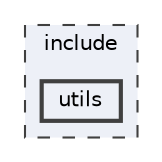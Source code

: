 digraph "utils"
{
 // LATEX_PDF_SIZE
  bgcolor="transparent";
  edge [fontname=Helvetica,fontsize=10,labelfontname=Helvetica,labelfontsize=10];
  node [fontname=Helvetica,fontsize=10,shape=box,height=0.2,width=0.4];
  compound=true
  subgraph clusterdir_d44c64559bbebec7f509842c48db8b23 {
    graph [ bgcolor="#edf0f7", pencolor="grey25", label="include", fontname=Helvetica,fontsize=10 style="filled,dashed", URL="dir_d44c64559bbebec7f509842c48db8b23.html",tooltip=""]
  dir_821002d4f10779a80d4fb17bc32f21f1 [label="utils", fillcolor="#edf0f7", color="grey25", style="filled,bold", URL="dir_821002d4f10779a80d4fb17bc32f21f1.html",tooltip=""];
  }
}
